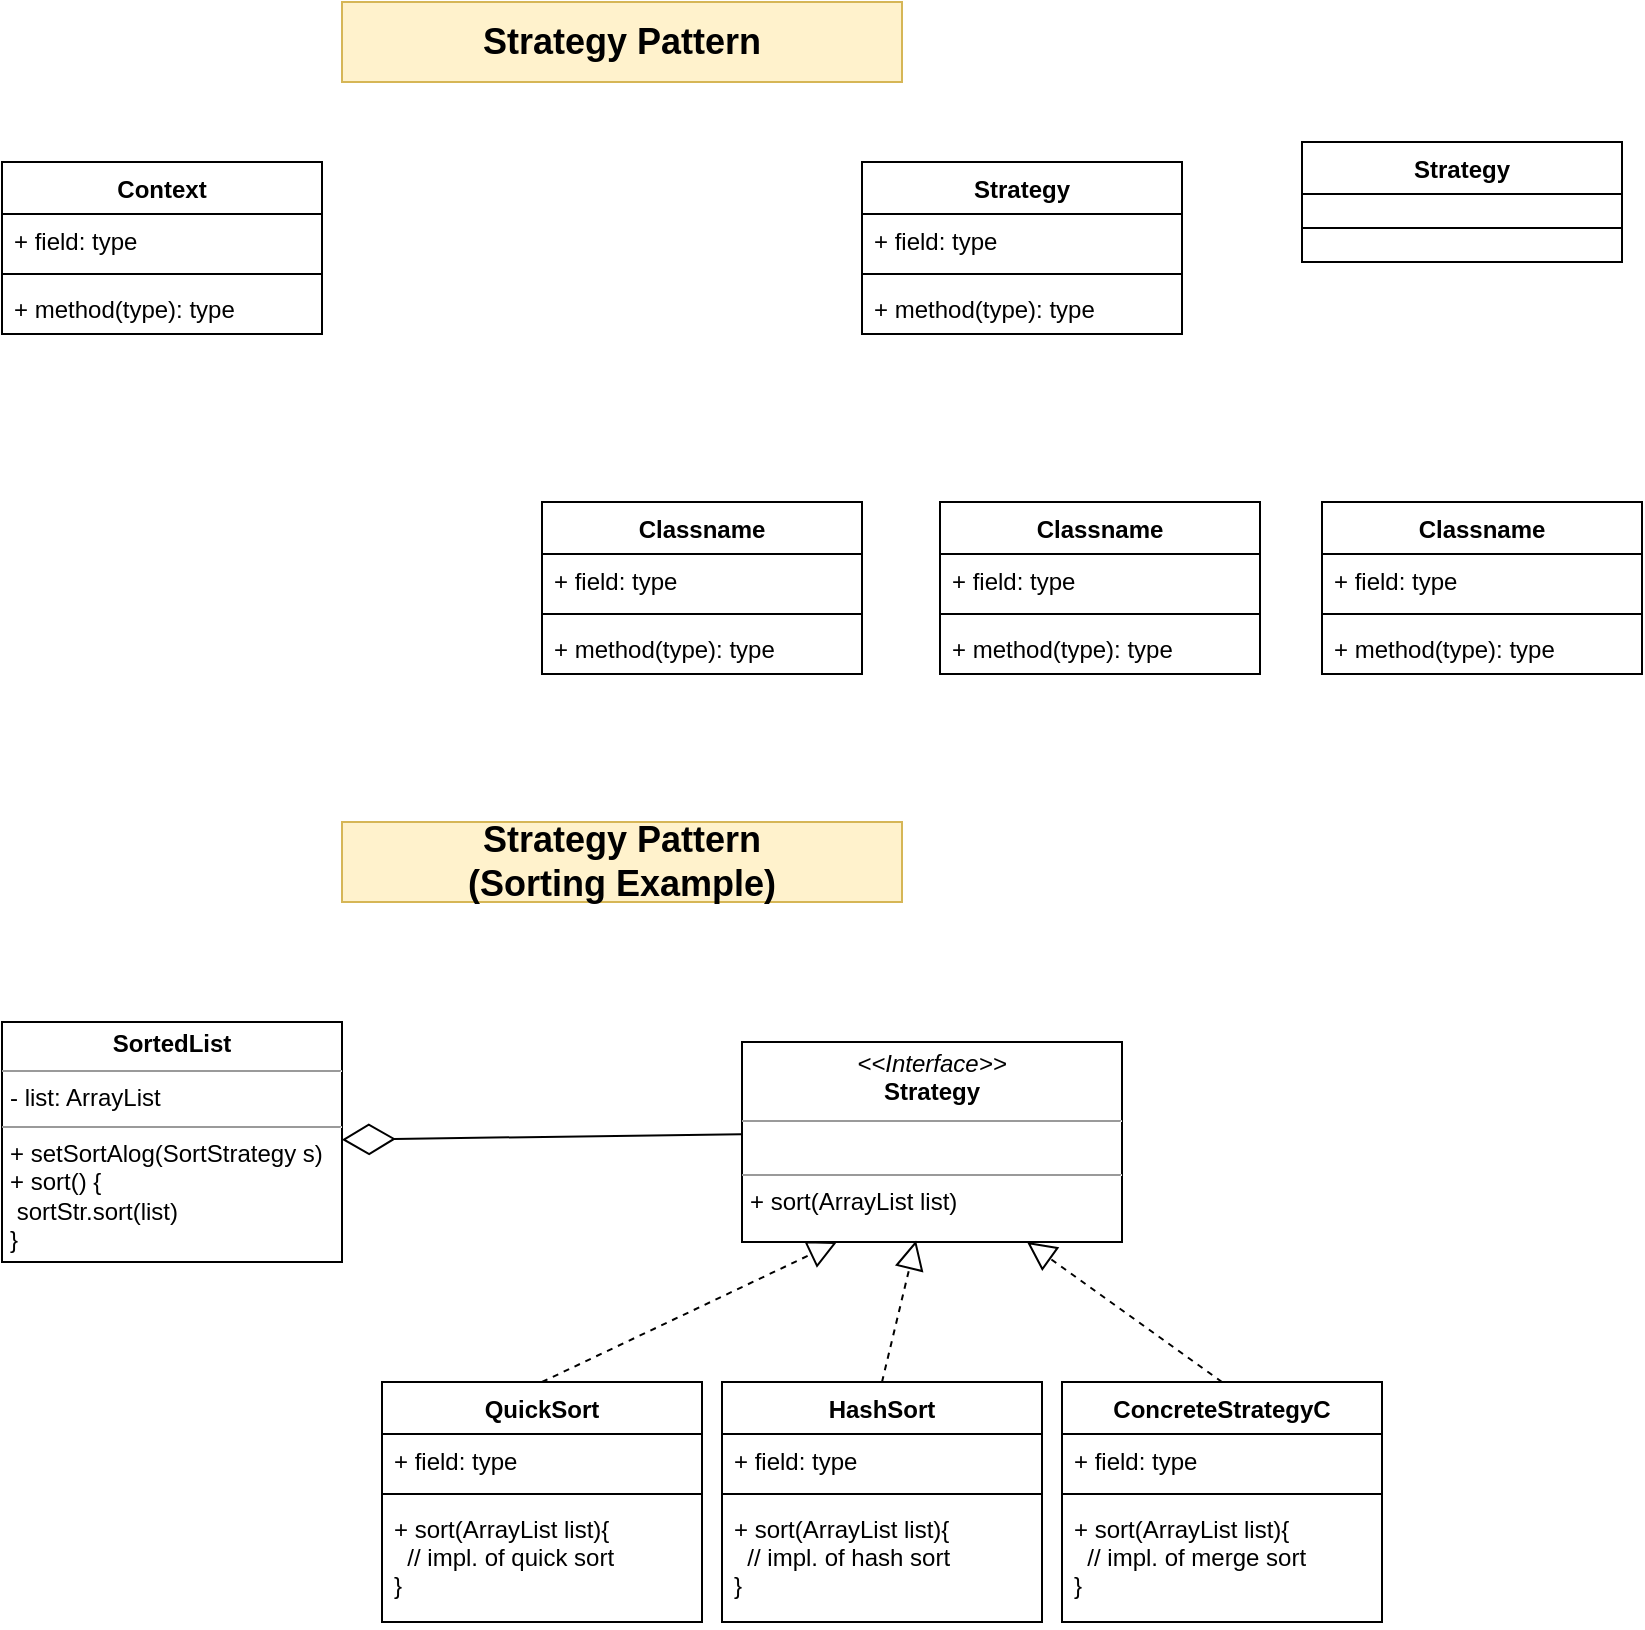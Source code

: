 <mxfile version="15.0.2" type="github">
  <diagram id="C5RBs43oDa-KdzZeNtuy" name="Page-1">
    <mxGraphModel dx="1272" dy="927" grid="1" gridSize="10" guides="1" tooltips="1" connect="1" arrows="1" fold="1" page="1" pageScale="1" pageWidth="827" pageHeight="1169" math="0" shadow="0">
      <root>
        <mxCell id="WIyWlLk6GJQsqaUBKTNV-0" />
        <mxCell id="WIyWlLk6GJQsqaUBKTNV-1" parent="WIyWlLk6GJQsqaUBKTNV-0" />
        <mxCell id="_kvK4HXNGiyiGMj-qL1b-0" value="Strategy Pattern &lt;br&gt;(Sorting Example)" style="text;html=1;strokeColor=#d6b656;fillColor=#fff2cc;align=center;verticalAlign=middle;whiteSpace=wrap;rounded=0;fontSize=18;fontStyle=1" vertex="1" parent="WIyWlLk6GJQsqaUBKTNV-1">
          <mxGeometry x="370" y="470" width="280" height="40" as="geometry" />
        </mxCell>
        <mxCell id="_kvK4HXNGiyiGMj-qL1b-38" value="" style="endArrow=diamondThin;endFill=0;endSize=24;html=1;exitX=-0.002;exitY=0.461;exitDx=0;exitDy=0;exitPerimeter=0;" edge="1" parent="WIyWlLk6GJQsqaUBKTNV-1" source="_kvK4HXNGiyiGMj-qL1b-55" target="_kvK4HXNGiyiGMj-qL1b-63">
          <mxGeometry width="160" relative="1" as="geometry">
            <mxPoint x="570" y="619.0" as="sourcePoint" />
            <mxPoint x="350" y="619" as="targetPoint" />
          </mxGeometry>
        </mxCell>
        <mxCell id="_kvK4HXNGiyiGMj-qL1b-40" value="QuickSort" style="swimlane;fontStyle=1;align=center;verticalAlign=top;childLayout=stackLayout;horizontal=1;startSize=26;horizontalStack=0;resizeParent=1;resizeParentMax=0;resizeLast=0;collapsible=1;marginBottom=0;" vertex="1" parent="WIyWlLk6GJQsqaUBKTNV-1">
          <mxGeometry x="390" y="750" width="160" height="120" as="geometry" />
        </mxCell>
        <object label="+ field: type" jilhjkl="hjklj" id="_kvK4HXNGiyiGMj-qL1b-41">
          <mxCell style="text;strokeColor=none;fillColor=none;align=left;verticalAlign=top;spacingLeft=4;spacingRight=4;overflow=hidden;rotatable=0;points=[[0,0.5],[1,0.5]];portConstraint=eastwest;" vertex="1" parent="_kvK4HXNGiyiGMj-qL1b-40">
            <mxGeometry y="26" width="160" height="26" as="geometry" />
          </mxCell>
        </object>
        <mxCell id="_kvK4HXNGiyiGMj-qL1b-42" value="" style="line;strokeWidth=1;fillColor=none;align=left;verticalAlign=middle;spacingTop=-1;spacingLeft=3;spacingRight=3;rotatable=0;labelPosition=right;points=[];portConstraint=eastwest;" vertex="1" parent="_kvK4HXNGiyiGMj-qL1b-40">
          <mxGeometry y="52" width="160" height="8" as="geometry" />
        </mxCell>
        <mxCell id="_kvK4HXNGiyiGMj-qL1b-43" value="+ sort(ArrayList list){&#xa;  // impl. of quick sort&#xa;}" style="text;strokeColor=none;fillColor=none;align=left;verticalAlign=top;spacingLeft=4;spacingRight=4;overflow=hidden;rotatable=0;points=[[0,0.5],[1,0.5]];portConstraint=eastwest;" vertex="1" parent="_kvK4HXNGiyiGMj-qL1b-40">
          <mxGeometry y="60" width="160" height="60" as="geometry" />
        </mxCell>
        <mxCell id="_kvK4HXNGiyiGMj-qL1b-44" value="HashSort" style="swimlane;fontStyle=1;align=center;verticalAlign=top;childLayout=stackLayout;horizontal=1;startSize=26;horizontalStack=0;resizeParent=1;resizeParentMax=0;resizeLast=0;collapsible=1;marginBottom=0;" vertex="1" parent="WIyWlLk6GJQsqaUBKTNV-1">
          <mxGeometry x="560" y="750" width="160" height="120" as="geometry" />
        </mxCell>
        <mxCell id="_kvK4HXNGiyiGMj-qL1b-45" value="+ field: type" style="text;strokeColor=none;fillColor=none;align=left;verticalAlign=top;spacingLeft=4;spacingRight=4;overflow=hidden;rotatable=0;points=[[0,0.5],[1,0.5]];portConstraint=eastwest;" vertex="1" parent="_kvK4HXNGiyiGMj-qL1b-44">
          <mxGeometry y="26" width="160" height="26" as="geometry" />
        </mxCell>
        <mxCell id="_kvK4HXNGiyiGMj-qL1b-46" value="" style="line;strokeWidth=1;fillColor=none;align=left;verticalAlign=middle;spacingTop=-1;spacingLeft=3;spacingRight=3;rotatable=0;labelPosition=right;points=[];portConstraint=eastwest;" vertex="1" parent="_kvK4HXNGiyiGMj-qL1b-44">
          <mxGeometry y="52" width="160" height="8" as="geometry" />
        </mxCell>
        <mxCell id="_kvK4HXNGiyiGMj-qL1b-47" value="+ sort(ArrayList list){&#xa;  // impl. of hash sort&#xa;}" style="text;strokeColor=none;fillColor=none;align=left;verticalAlign=top;spacingLeft=4;spacingRight=4;overflow=hidden;rotatable=0;points=[[0,0.5],[1,0.5]];portConstraint=eastwest;" vertex="1" parent="_kvK4HXNGiyiGMj-qL1b-44">
          <mxGeometry y="60" width="160" height="60" as="geometry" />
        </mxCell>
        <mxCell id="_kvK4HXNGiyiGMj-qL1b-48" value="ConcreteStrategyC" style="swimlane;fontStyle=1;align=center;verticalAlign=top;childLayout=stackLayout;horizontal=1;startSize=26;horizontalStack=0;resizeParent=1;resizeParentMax=0;resizeLast=0;collapsible=1;marginBottom=0;" vertex="1" parent="WIyWlLk6GJQsqaUBKTNV-1">
          <mxGeometry x="730" y="750" width="160" height="120" as="geometry" />
        </mxCell>
        <mxCell id="_kvK4HXNGiyiGMj-qL1b-49" value="+ field: type" style="text;strokeColor=none;fillColor=none;align=left;verticalAlign=top;spacingLeft=4;spacingRight=4;overflow=hidden;rotatable=0;points=[[0,0.5],[1,0.5]];portConstraint=eastwest;" vertex="1" parent="_kvK4HXNGiyiGMj-qL1b-48">
          <mxGeometry y="26" width="160" height="26" as="geometry" />
        </mxCell>
        <mxCell id="_kvK4HXNGiyiGMj-qL1b-50" value="" style="line;strokeWidth=1;fillColor=none;align=left;verticalAlign=middle;spacingTop=-1;spacingLeft=3;spacingRight=3;rotatable=0;labelPosition=right;points=[];portConstraint=eastwest;" vertex="1" parent="_kvK4HXNGiyiGMj-qL1b-48">
          <mxGeometry y="52" width="160" height="8" as="geometry" />
        </mxCell>
        <mxCell id="_kvK4HXNGiyiGMj-qL1b-51" value="+ sort(ArrayList list){&#xa;  // impl. of merge sort&#xa;}" style="text;strokeColor=none;fillColor=none;align=left;verticalAlign=top;spacingLeft=4;spacingRight=4;overflow=hidden;rotatable=0;points=[[0,0.5],[1,0.5]];portConstraint=eastwest;" vertex="1" parent="_kvK4HXNGiyiGMj-qL1b-48">
          <mxGeometry y="60" width="160" height="60" as="geometry" />
        </mxCell>
        <mxCell id="_kvK4HXNGiyiGMj-qL1b-55" value="&lt;p style=&quot;margin: 0px ; margin-top: 4px ; text-align: center&quot;&gt;&lt;i&gt;&amp;lt;&amp;lt;Interface&amp;gt;&amp;gt;&lt;/i&gt;&lt;br&gt;&lt;b&gt;Strategy&lt;/b&gt;&lt;/p&gt;&lt;hr size=&quot;1&quot;&gt;&lt;p style=&quot;margin: 0px ; margin-left: 4px&quot;&gt;&lt;span style=&quot;color: rgba(0 , 0 , 0 , 0) ; font-family: monospace ; font-size: 0px&quot;&gt;%3CmxGraphModel%3E%3Croot%3E%3CmxCell%20id%3D%220%22%2F%3E%3CmxCell%20id%3D%221%22%20parent%3D%220%22%2F%3E%3CmxCell%20id%3D%222%22%20value%3D%22%22%20style%3D%22endArrow%3Dblock%3Bdashed%3D1%3BendFill%3D0%3BendSize%3D12%3Bhtml%3D1%3BentryX%3D0.5%3BentryY%3D1%3BentryDx%3D0%3BentryDy%3D0%3BexitX%3D0.5%3BexitY%3D0%3BexitDx%3D0%3BexitDy%3D0%3B%22%20edge%3D%221%22%20parent%3D%221%22%3E%3CmxGeometry%20width%3D%22160%22%20relative%3D%221%22%20as%3D%22geometry%22%3E%3CmxPoint%20x%3D%22610%22%20y%3D%22380%22%20as%3D%22sourcePoint%22%2F%3E%3CmxPoint%20x%3D%22635%22%20y%3D%22320%22%20as%3D%22targetPoint%22%2F%3E%3C%2FmxGeometry%3E%3C%2FmxCell%3E%3C%2Froot%3E%3C%2FmxGraphModel%3&lt;/span&gt;&lt;br&gt;&lt;/p&gt;&lt;hr size=&quot;1&quot;&gt;&lt;p style=&quot;margin: 0px ; margin-left: 4px&quot;&gt;+ sort(ArrayList list)&lt;/p&gt;" style="verticalAlign=top;align=left;overflow=fill;fontSize=12;fontFamily=Helvetica;html=1;" vertex="1" parent="WIyWlLk6GJQsqaUBKTNV-1">
          <mxGeometry x="570" y="580" width="190" height="100" as="geometry" />
        </mxCell>
        <mxCell id="_kvK4HXNGiyiGMj-qL1b-57" value="" style="endArrow=block;dashed=1;endFill=0;endSize=12;html=1;entryX=0.25;entryY=1;entryDx=0;entryDy=0;exitX=0.5;exitY=0;exitDx=0;exitDy=0;" edge="1" parent="WIyWlLk6GJQsqaUBKTNV-1" source="_kvK4HXNGiyiGMj-qL1b-40" target="_kvK4HXNGiyiGMj-qL1b-55">
          <mxGeometry width="160" relative="1" as="geometry">
            <mxPoint x="440" y="740" as="sourcePoint" />
            <mxPoint x="600" y="740" as="targetPoint" />
          </mxGeometry>
        </mxCell>
        <mxCell id="_kvK4HXNGiyiGMj-qL1b-58" value="" style="endArrow=block;dashed=1;endFill=0;endSize=12;html=1;entryX=0.458;entryY=0.993;entryDx=0;entryDy=0;exitX=0.5;exitY=0;exitDx=0;exitDy=0;entryPerimeter=0;" edge="1" parent="WIyWlLk6GJQsqaUBKTNV-1" source="_kvK4HXNGiyiGMj-qL1b-44" target="_kvK4HXNGiyiGMj-qL1b-55">
          <mxGeometry width="160" relative="1" as="geometry">
            <mxPoint x="480" y="760" as="sourcePoint" />
            <mxPoint x="675" y="700" as="targetPoint" />
          </mxGeometry>
        </mxCell>
        <mxCell id="_kvK4HXNGiyiGMj-qL1b-59" value="" style="endArrow=block;dashed=1;endFill=0;endSize=12;html=1;exitX=0.5;exitY=0;exitDx=0;exitDy=0;entryX=0.75;entryY=1;entryDx=0;entryDy=0;" edge="1" parent="WIyWlLk6GJQsqaUBKTNV-1" source="_kvK4HXNGiyiGMj-qL1b-48" target="_kvK4HXNGiyiGMj-qL1b-55">
          <mxGeometry width="160" relative="1" as="geometry">
            <mxPoint x="650" y="760" as="sourcePoint" />
            <mxPoint x="660" y="690" as="targetPoint" />
          </mxGeometry>
        </mxCell>
        <mxCell id="_kvK4HXNGiyiGMj-qL1b-63" value="&lt;p style=&quot;margin: 0px ; margin-top: 4px ; text-align: center&quot;&gt;&lt;b&gt;SortedList&lt;/b&gt;&lt;/p&gt;&lt;hr size=&quot;1&quot;&gt;&lt;p style=&quot;margin: 0px ; margin-left: 4px&quot;&gt;- list: ArrayList&lt;/p&gt;&lt;hr size=&quot;1&quot;&gt;&lt;p style=&quot;margin: 0px ; margin-left: 4px&quot;&gt;+ setSortAlog(SortStrategy s)&lt;/p&gt;&lt;p style=&quot;margin: 0px ; margin-left: 4px&quot;&gt;+ sort() {&lt;/p&gt;&lt;p style=&quot;margin: 0px ; margin-left: 4px&quot;&gt;&lt;span style=&quot;white-space: pre&quot;&gt;	&lt;/span&gt;sortStr.sort(list)&lt;br&gt;&lt;/p&gt;&lt;p style=&quot;margin: 0px ; margin-left: 4px&quot;&gt;}&lt;/p&gt;" style="verticalAlign=top;align=left;overflow=fill;fontSize=12;fontFamily=Helvetica;html=1;startSize=26;" vertex="1" parent="WIyWlLk6GJQsqaUBKTNV-1">
          <mxGeometry x="200" y="570" width="170" height="120" as="geometry" />
        </mxCell>
        <mxCell id="_kvK4HXNGiyiGMj-qL1b-65" value="Strategy Pattern" style="text;html=1;strokeColor=#d6b656;fillColor=#fff2cc;align=center;verticalAlign=middle;whiteSpace=wrap;rounded=0;fontSize=18;fontStyle=1" vertex="1" parent="WIyWlLk6GJQsqaUBKTNV-1">
          <mxGeometry x="370" y="60" width="280" height="40" as="geometry" />
        </mxCell>
        <mxCell id="_kvK4HXNGiyiGMj-qL1b-66" value="Context" style="swimlane;fontStyle=1;align=center;verticalAlign=top;childLayout=stackLayout;horizontal=1;startSize=26;horizontalStack=0;resizeParent=1;resizeParentMax=0;resizeLast=0;collapsible=1;marginBottom=0;" vertex="1" parent="WIyWlLk6GJQsqaUBKTNV-1">
          <mxGeometry x="200" y="140" width="160" height="86" as="geometry" />
        </mxCell>
        <mxCell id="_kvK4HXNGiyiGMj-qL1b-67" value="+ field: type" style="text;strokeColor=none;fillColor=none;align=left;verticalAlign=top;spacingLeft=4;spacingRight=4;overflow=hidden;rotatable=0;points=[[0,0.5],[1,0.5]];portConstraint=eastwest;" vertex="1" parent="_kvK4HXNGiyiGMj-qL1b-66">
          <mxGeometry y="26" width="160" height="26" as="geometry" />
        </mxCell>
        <mxCell id="_kvK4HXNGiyiGMj-qL1b-68" value="" style="line;strokeWidth=1;fillColor=none;align=left;verticalAlign=middle;spacingTop=-1;spacingLeft=3;spacingRight=3;rotatable=0;labelPosition=right;points=[];portConstraint=eastwest;" vertex="1" parent="_kvK4HXNGiyiGMj-qL1b-66">
          <mxGeometry y="52" width="160" height="8" as="geometry" />
        </mxCell>
        <mxCell id="_kvK4HXNGiyiGMj-qL1b-69" value="+ method(type): type" style="text;strokeColor=none;fillColor=none;align=left;verticalAlign=top;spacingLeft=4;spacingRight=4;overflow=hidden;rotatable=0;points=[[0,0.5],[1,0.5]];portConstraint=eastwest;" vertex="1" parent="_kvK4HXNGiyiGMj-qL1b-66">
          <mxGeometry y="60" width="160" height="26" as="geometry" />
        </mxCell>
        <mxCell id="_kvK4HXNGiyiGMj-qL1b-70" value="Strategy" style="swimlane;fontStyle=1;align=center;verticalAlign=top;childLayout=stackLayout;horizontal=1;startSize=26;horizontalStack=0;resizeParent=1;resizeParentMax=0;resizeLast=0;collapsible=1;marginBottom=0;" vertex="1" parent="WIyWlLk6GJQsqaUBKTNV-1">
          <mxGeometry x="630" y="140" width="160" height="86" as="geometry" />
        </mxCell>
        <mxCell id="_kvK4HXNGiyiGMj-qL1b-71" value="+ field: type" style="text;strokeColor=none;fillColor=none;align=left;verticalAlign=top;spacingLeft=4;spacingRight=4;overflow=hidden;rotatable=0;points=[[0,0.5],[1,0.5]];portConstraint=eastwest;" vertex="1" parent="_kvK4HXNGiyiGMj-qL1b-70">
          <mxGeometry y="26" width="160" height="26" as="geometry" />
        </mxCell>
        <mxCell id="_kvK4HXNGiyiGMj-qL1b-72" value="" style="line;strokeWidth=1;fillColor=none;align=left;verticalAlign=middle;spacingTop=-1;spacingLeft=3;spacingRight=3;rotatable=0;labelPosition=right;points=[];portConstraint=eastwest;" vertex="1" parent="_kvK4HXNGiyiGMj-qL1b-70">
          <mxGeometry y="52" width="160" height="8" as="geometry" />
        </mxCell>
        <mxCell id="_kvK4HXNGiyiGMj-qL1b-73" value="+ method(type): type" style="text;strokeColor=none;fillColor=none;align=left;verticalAlign=top;spacingLeft=4;spacingRight=4;overflow=hidden;rotatable=0;points=[[0,0.5],[1,0.5]];portConstraint=eastwest;" vertex="1" parent="_kvK4HXNGiyiGMj-qL1b-70">
          <mxGeometry y="60" width="160" height="26" as="geometry" />
        </mxCell>
        <mxCell id="_kvK4HXNGiyiGMj-qL1b-74" value="Classname" style="swimlane;fontStyle=1;align=center;verticalAlign=top;childLayout=stackLayout;horizontal=1;startSize=26;horizontalStack=0;resizeParent=1;resizeParentMax=0;resizeLast=0;collapsible=1;marginBottom=0;" vertex="1" parent="WIyWlLk6GJQsqaUBKTNV-1">
          <mxGeometry x="470" y="310" width="160" height="86" as="geometry" />
        </mxCell>
        <mxCell id="_kvK4HXNGiyiGMj-qL1b-75" value="+ field: type" style="text;strokeColor=none;fillColor=none;align=left;verticalAlign=top;spacingLeft=4;spacingRight=4;overflow=hidden;rotatable=0;points=[[0,0.5],[1,0.5]];portConstraint=eastwest;" vertex="1" parent="_kvK4HXNGiyiGMj-qL1b-74">
          <mxGeometry y="26" width="160" height="26" as="geometry" />
        </mxCell>
        <mxCell id="_kvK4HXNGiyiGMj-qL1b-76" value="" style="line;strokeWidth=1;fillColor=none;align=left;verticalAlign=middle;spacingTop=-1;spacingLeft=3;spacingRight=3;rotatable=0;labelPosition=right;points=[];portConstraint=eastwest;" vertex="1" parent="_kvK4HXNGiyiGMj-qL1b-74">
          <mxGeometry y="52" width="160" height="8" as="geometry" />
        </mxCell>
        <mxCell id="_kvK4HXNGiyiGMj-qL1b-77" value="+ method(type): type" style="text;strokeColor=none;fillColor=none;align=left;verticalAlign=top;spacingLeft=4;spacingRight=4;overflow=hidden;rotatable=0;points=[[0,0.5],[1,0.5]];portConstraint=eastwest;" vertex="1" parent="_kvK4HXNGiyiGMj-qL1b-74">
          <mxGeometry y="60" width="160" height="26" as="geometry" />
        </mxCell>
        <mxCell id="_kvK4HXNGiyiGMj-qL1b-78" value="Classname" style="swimlane;fontStyle=1;align=center;verticalAlign=top;childLayout=stackLayout;horizontal=1;startSize=26;horizontalStack=0;resizeParent=1;resizeParentMax=0;resizeLast=0;collapsible=1;marginBottom=0;" vertex="1" parent="WIyWlLk6GJQsqaUBKTNV-1">
          <mxGeometry x="669" y="310" width="160" height="86" as="geometry" />
        </mxCell>
        <mxCell id="_kvK4HXNGiyiGMj-qL1b-79" value="+ field: type" style="text;strokeColor=none;fillColor=none;align=left;verticalAlign=top;spacingLeft=4;spacingRight=4;overflow=hidden;rotatable=0;points=[[0,0.5],[1,0.5]];portConstraint=eastwest;" vertex="1" parent="_kvK4HXNGiyiGMj-qL1b-78">
          <mxGeometry y="26" width="160" height="26" as="geometry" />
        </mxCell>
        <mxCell id="_kvK4HXNGiyiGMj-qL1b-80" value="" style="line;strokeWidth=1;fillColor=none;align=left;verticalAlign=middle;spacingTop=-1;spacingLeft=3;spacingRight=3;rotatable=0;labelPosition=right;points=[];portConstraint=eastwest;" vertex="1" parent="_kvK4HXNGiyiGMj-qL1b-78">
          <mxGeometry y="52" width="160" height="8" as="geometry" />
        </mxCell>
        <mxCell id="_kvK4HXNGiyiGMj-qL1b-81" value="+ method(type): type" style="text;strokeColor=none;fillColor=none;align=left;verticalAlign=top;spacingLeft=4;spacingRight=4;overflow=hidden;rotatable=0;points=[[0,0.5],[1,0.5]];portConstraint=eastwest;" vertex="1" parent="_kvK4HXNGiyiGMj-qL1b-78">
          <mxGeometry y="60" width="160" height="26" as="geometry" />
        </mxCell>
        <mxCell id="_kvK4HXNGiyiGMj-qL1b-82" value="Classname" style="swimlane;fontStyle=1;align=center;verticalAlign=top;childLayout=stackLayout;horizontal=1;startSize=26;horizontalStack=0;resizeParent=1;resizeParentMax=0;resizeLast=0;collapsible=1;marginBottom=0;" vertex="1" parent="WIyWlLk6GJQsqaUBKTNV-1">
          <mxGeometry x="860" y="310" width="160" height="86" as="geometry" />
        </mxCell>
        <mxCell id="_kvK4HXNGiyiGMj-qL1b-83" value="+ field: type" style="text;strokeColor=none;fillColor=none;align=left;verticalAlign=top;spacingLeft=4;spacingRight=4;overflow=hidden;rotatable=0;points=[[0,0.5],[1,0.5]];portConstraint=eastwest;" vertex="1" parent="_kvK4HXNGiyiGMj-qL1b-82">
          <mxGeometry y="26" width="160" height="26" as="geometry" />
        </mxCell>
        <mxCell id="_kvK4HXNGiyiGMj-qL1b-84" value="" style="line;strokeWidth=1;fillColor=none;align=left;verticalAlign=middle;spacingTop=-1;spacingLeft=3;spacingRight=3;rotatable=0;labelPosition=right;points=[];portConstraint=eastwest;" vertex="1" parent="_kvK4HXNGiyiGMj-qL1b-82">
          <mxGeometry y="52" width="160" height="8" as="geometry" />
        </mxCell>
        <mxCell id="_kvK4HXNGiyiGMj-qL1b-85" value="+ method(type): type" style="text;strokeColor=none;fillColor=none;align=left;verticalAlign=top;spacingLeft=4;spacingRight=4;overflow=hidden;rotatable=0;points=[[0,0.5],[1,0.5]];portConstraint=eastwest;" vertex="1" parent="_kvK4HXNGiyiGMj-qL1b-82">
          <mxGeometry y="60" width="160" height="26" as="geometry" />
        </mxCell>
        <mxCell id="_kvK4HXNGiyiGMj-qL1b-87" value="Strategy" style="swimlane;fontStyle=1;align=center;verticalAlign=top;childLayout=stackLayout;horizontal=1;startSize=26;horizontalStack=0;resizeParent=1;resizeParentMax=0;resizeLast=0;collapsible=1;marginBottom=0;" vertex="1" parent="WIyWlLk6GJQsqaUBKTNV-1">
          <mxGeometry x="850" y="130" width="160" height="60" as="geometry" />
        </mxCell>
        <mxCell id="_kvK4HXNGiyiGMj-qL1b-89" value="" style="line;strokeWidth=1;fillColor=none;align=left;verticalAlign=middle;spacingTop=-1;spacingLeft=3;spacingRight=3;rotatable=0;labelPosition=right;points=[];portConstraint=eastwest;" vertex="1" parent="_kvK4HXNGiyiGMj-qL1b-87">
          <mxGeometry y="26" width="160" height="34" as="geometry" />
        </mxCell>
      </root>
    </mxGraphModel>
  </diagram>
</mxfile>
